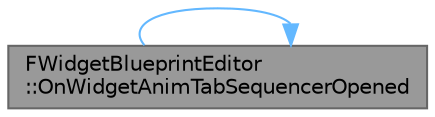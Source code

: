 digraph "FWidgetBlueprintEditor::OnWidgetAnimTabSequencerOpened"
{
 // INTERACTIVE_SVG=YES
 // LATEX_PDF_SIZE
  bgcolor="transparent";
  edge [fontname=Helvetica,fontsize=10,labelfontname=Helvetica,labelfontsize=10];
  node [fontname=Helvetica,fontsize=10,shape=box,height=0.2,width=0.4];
  rankdir="LR";
  Node1 [id="Node000001",label="FWidgetBlueprintEditor\l::OnWidgetAnimTabSequencerOpened",height=0.2,width=0.4,color="gray40", fillcolor="grey60", style="filled", fontcolor="black",tooltip="Callback for anim tab opening."];
  Node1 -> Node1 [id="edge1_Node000001_Node000001",color="steelblue1",style="solid",tooltip=" "];
}
